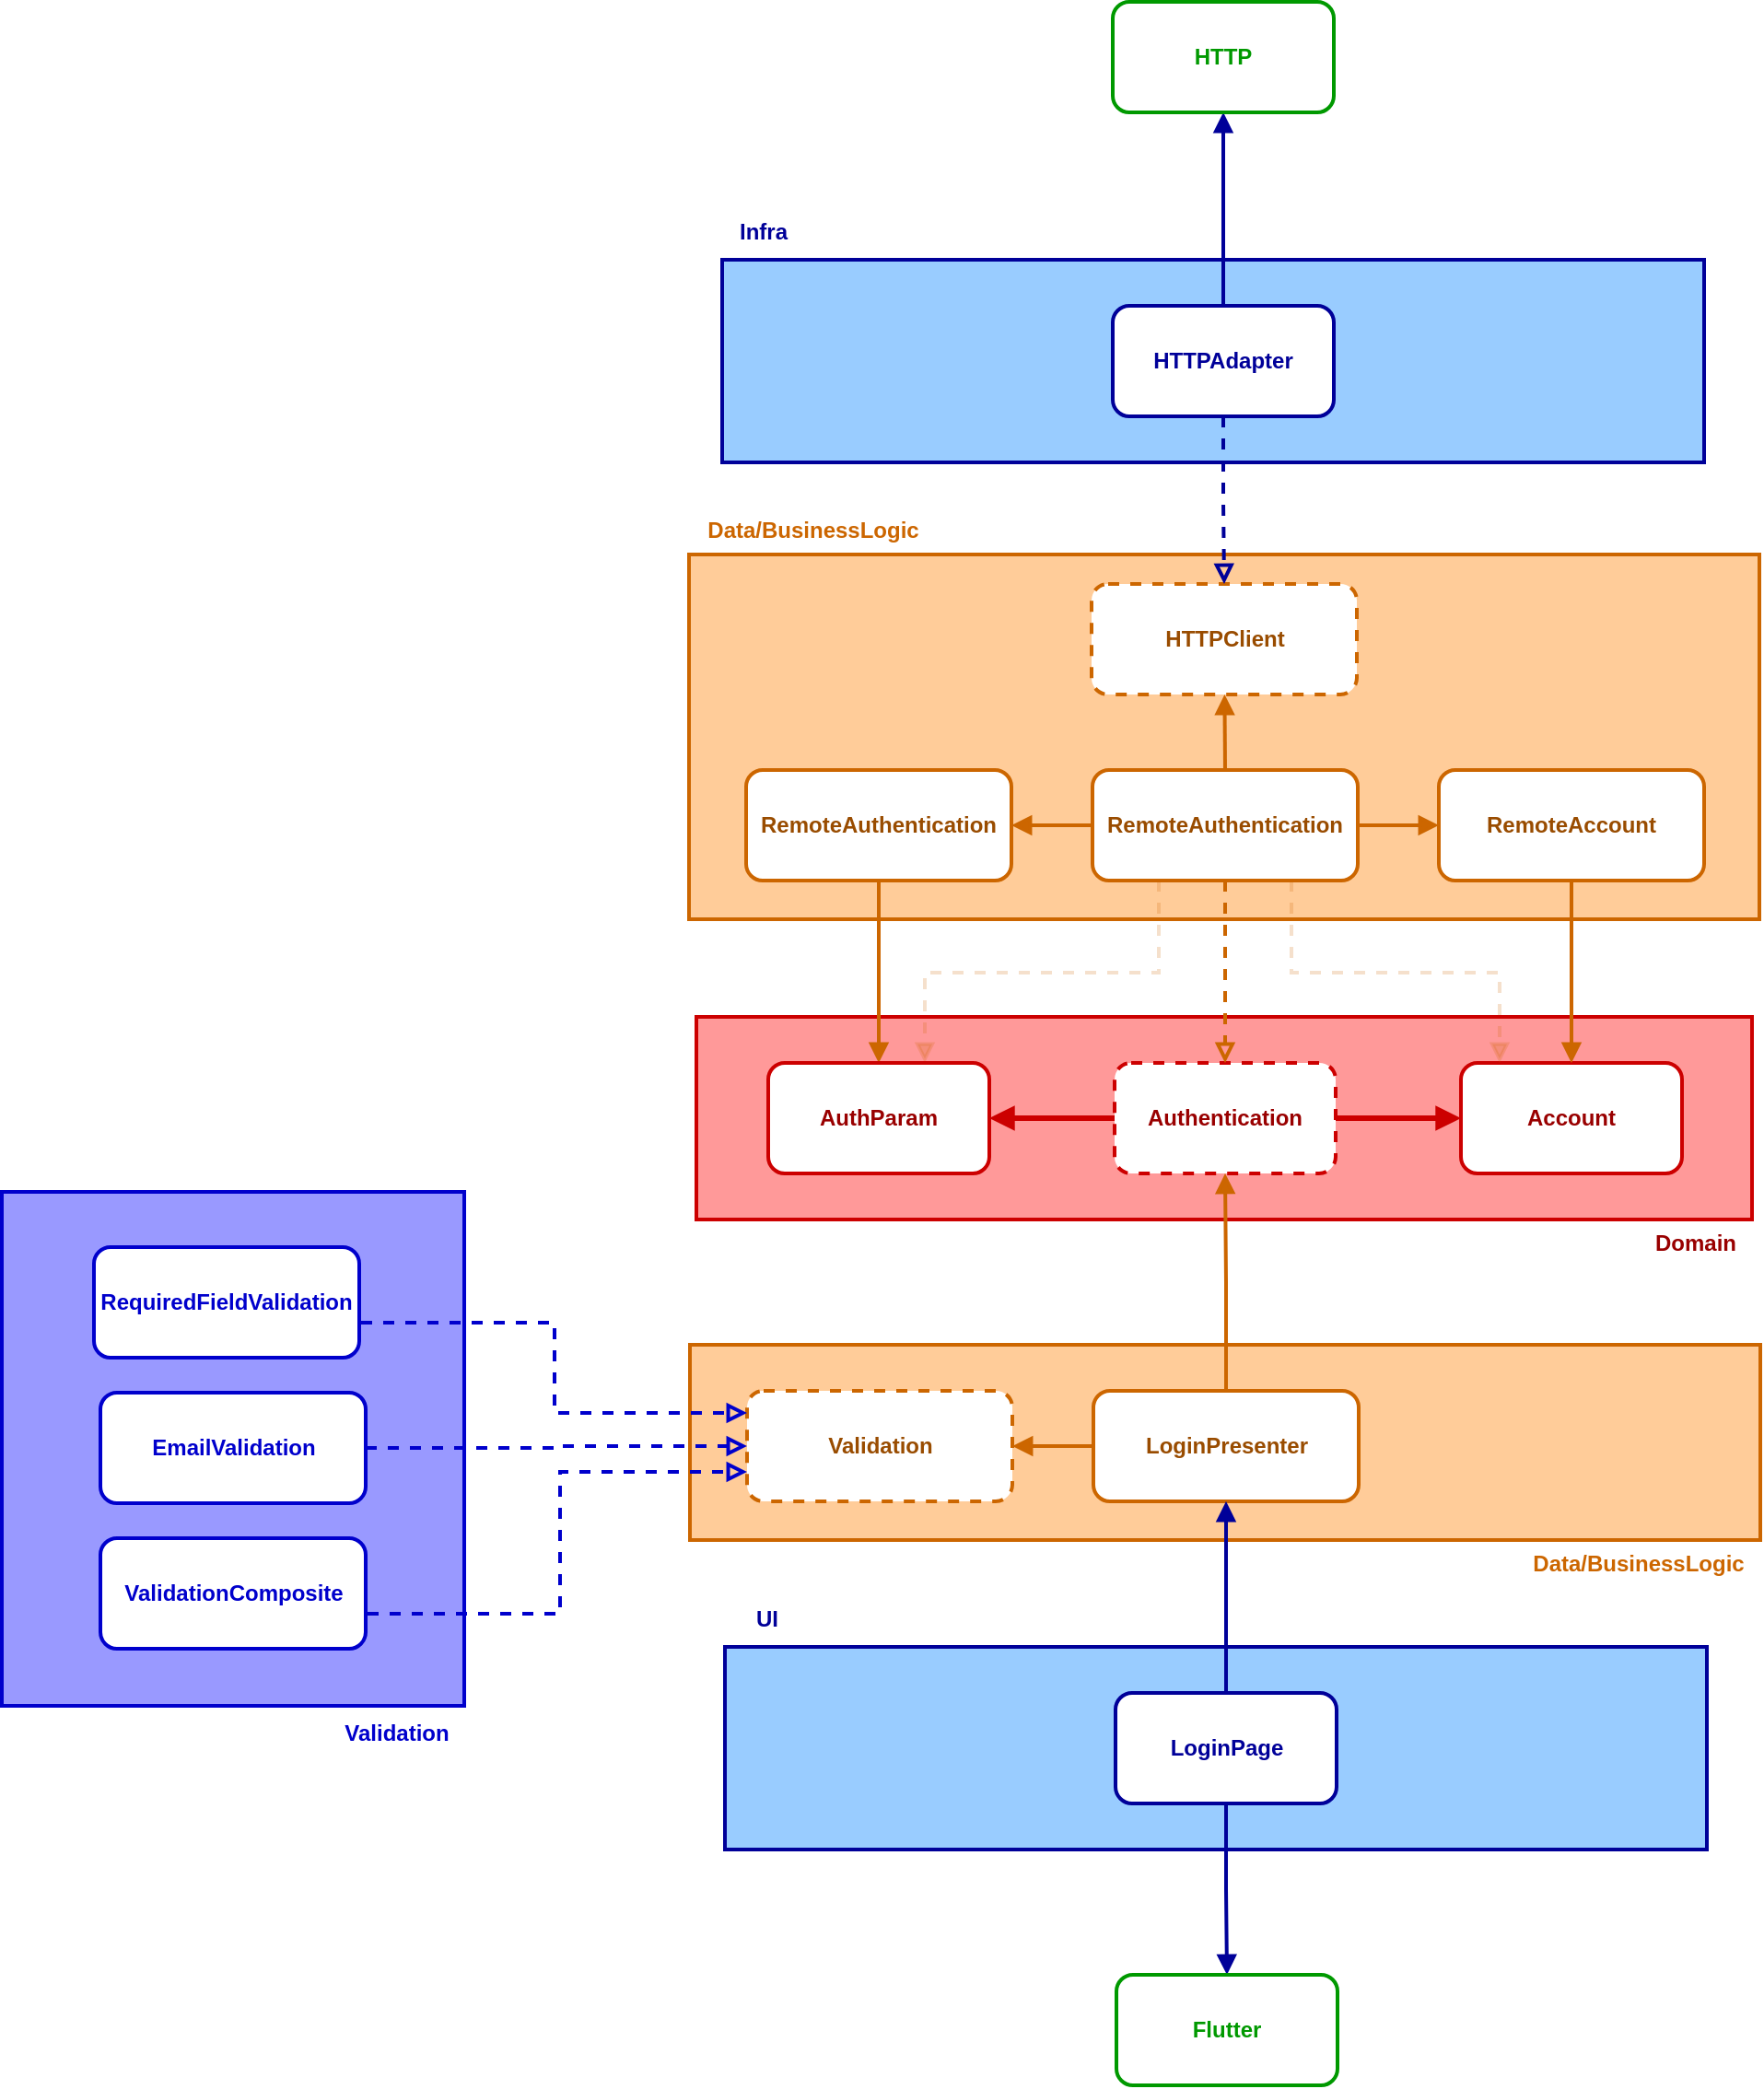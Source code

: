 <mxfile version="20.7.4" type="device"><diagram id="DKwebUtMDN3iuYTJdVVp" name="Login"><mxGraphModel dx="1818" dy="1628" grid="0" gridSize="10" guides="1" tooltips="1" connect="1" arrows="1" fold="1" page="0" pageScale="1" pageWidth="850" pageHeight="1100" math="0" shadow="0"><root><mxCell id="0"/><mxCell id="1" parent="0"/><mxCell id="3" value="" style="whiteSpace=wrap;html=1;fillColor=#FF9999;strokeColor=#CC0000;strokeWidth=2;" parent="1" vertex="1"><mxGeometry x="-22" y="110" width="573" height="110" as="geometry"/></mxCell><mxCell id="6" style="edgeStyle=none;html=1;endArrow=block;endFill=1;strokeWidth=3;strokeColor=#CC0000;" parent="1" source="2" target="4" edge="1"><mxGeometry relative="1" as="geometry"/></mxCell><mxCell id="N9aO3LGexGWBcOQq4XZT-22" style="edgeStyle=orthogonalEdgeStyle;rounded=1;orthogonalLoop=1;jettySize=auto;html=1;fontColor=default;endArrow=block;endFill=1;strokeColor=#CC0000;strokeWidth=3;" parent="1" source="2" target="N9aO3LGexGWBcOQq4XZT-21" edge="1"><mxGeometry relative="1" as="geometry"/></mxCell><mxCell id="2" value="Authentication" style="whiteSpace=wrap;html=1;dashed=1;rounded=1;strokeColor=#CC0000;strokeWidth=2;fontStyle=1;fontColor=#990000;" parent="1" vertex="1"><mxGeometry x="205" y="135" width="120" height="60" as="geometry"/></mxCell><mxCell id="4" value="Account" style="whiteSpace=wrap;html=1;rounded=1;strokeColor=#CC0000;strokeWidth=2;fontStyle=1;fontColor=#990000;" parent="1" vertex="1"><mxGeometry x="393" y="135" width="120" height="60" as="geometry"/></mxCell><mxCell id="5" value="Domain" style="text;html=1;align=center;verticalAlign=middle;resizable=0;points=[];autosize=1;strokeColor=none;fillColor=none;strokeWidth=2;fontStyle=1;fontColor=#990000;" parent="1" vertex="1"><mxGeometry x="489" y="220" width="62" height="26" as="geometry"/></mxCell><mxCell id="7" value="" style="whiteSpace=wrap;html=1;fillColor=#FFCC99;strokeColor=#CC6600;strokeWidth=2;" parent="1" vertex="1"><mxGeometry x="-26" y="-141" width="581" height="198" as="geometry"/></mxCell><mxCell id="17" style="edgeStyle=none;rounded=0;html=1;exitX=0.5;exitY=0;exitDx=0;exitDy=0;endArrow=block;endFill=1;strokeColor=#CC6600;strokeWidth=2;" parent="1" source="9" target="16" edge="1"><mxGeometry relative="1" as="geometry"/></mxCell><mxCell id="N9aO3LGexGWBcOQq4XZT-17" style="edgeStyle=orthogonalEdgeStyle;rounded=0;orthogonalLoop=1;jettySize=auto;html=1;fontColor=default;endArrow=block;strokeColor=#CC6600;endFill=0;strokeWidth=2;dashed=1;" parent="1" source="9" target="2" edge="1"><mxGeometry relative="1" as="geometry"/></mxCell><mxCell id="N9aO3LGexGWBcOQq4XZT-25" style="edgeStyle=orthogonalEdgeStyle;rounded=0;orthogonalLoop=1;jettySize=auto;html=1;exitX=0;exitY=0.5;exitDx=0;exitDy=0;fontColor=default;endArrow=block;endFill=1;strokeColor=#CC6600;strokeWidth=2;" parent="1" source="9" target="N9aO3LGexGWBcOQq4XZT-20" edge="1"><mxGeometry relative="1" as="geometry"/></mxCell><mxCell id="N9aO3LGexGWBcOQq4XZT-26" style="edgeStyle=orthogonalEdgeStyle;rounded=0;orthogonalLoop=1;jettySize=auto;html=1;exitX=1;exitY=0.5;exitDx=0;exitDy=0;fontColor=default;endArrow=block;endFill=1;strokeColor=#CC6600;strokeWidth=2;" parent="1" source="9" target="N9aO3LGexGWBcOQq4XZT-19" edge="1"><mxGeometry relative="1" as="geometry"/></mxCell><mxCell id="N9aO3LGexGWBcOQq4XZT-27" style="edgeStyle=orthogonalEdgeStyle;rounded=0;orthogonalLoop=1;jettySize=auto;html=1;exitX=0.25;exitY=1;exitDx=0;exitDy=0;fontColor=default;endArrow=block;endFill=1;strokeColor=#CC6600;strokeWidth=2;dashed=1;fillOpacity=100;opacity=20;" parent="1" source="9" target="N9aO3LGexGWBcOQq4XZT-21" edge="1"><mxGeometry relative="1" as="geometry"><Array as="points"><mxPoint x="229" y="86"/><mxPoint x="102" y="86"/></Array></mxGeometry></mxCell><mxCell id="N9aO3LGexGWBcOQq4XZT-28" style="edgeStyle=orthogonalEdgeStyle;rounded=0;orthogonalLoop=1;jettySize=auto;html=1;exitX=0.75;exitY=1;exitDx=0;exitDy=0;fontColor=default;endArrow=block;endFill=1;strokeColor=#CC6600;strokeWidth=2;dashed=1;fillOpacity=100;opacity=20;" parent="1" source="9" target="4" edge="1"><mxGeometry relative="1" as="geometry"><Array as="points"><mxPoint x="301" y="86"/><mxPoint x="414" y="86"/></Array></mxGeometry></mxCell><mxCell id="9" value="RemoteAuthentication" style="whiteSpace=wrap;html=1;rounded=1;strokeColor=#CC6600;strokeWidth=2;fontStyle=1;fontColor=#994C00;" parent="1" vertex="1"><mxGeometry x="193" y="-24" width="144" height="60" as="geometry"/></mxCell><mxCell id="11" value="Data/BusinessLogic" style="text;html=1;align=center;verticalAlign=middle;resizable=0;points=[];autosize=1;strokeColor=none;fillColor=none;strokeWidth=2;fontStyle=1;fontColor=#CC6600;" parent="1" vertex="1"><mxGeometry x="-26" y="-167" width="133" height="26" as="geometry"/></mxCell><mxCell id="16" value="HTTPClient" style="whiteSpace=wrap;html=1;dashed=1;rounded=1;strokeColor=#CC6600;strokeWidth=2;fontStyle=1;fontColor=#994C00;" parent="1" vertex="1"><mxGeometry x="192.5" y="-125" width="144" height="60" as="geometry"/></mxCell><mxCell id="N9aO3LGexGWBcOQq4XZT-24" style="edgeStyle=orthogonalEdgeStyle;rounded=0;orthogonalLoop=1;jettySize=auto;html=1;exitX=0.5;exitY=1;exitDx=0;exitDy=0;fontColor=default;endArrow=block;endFill=1;strokeColor=#CC6600;strokeWidth=2;" parent="1" source="N9aO3LGexGWBcOQq4XZT-19" target="4" edge="1"><mxGeometry relative="1" as="geometry"/></mxCell><mxCell id="N9aO3LGexGWBcOQq4XZT-19" value="RemoteAccount" style="whiteSpace=wrap;html=1;rounded=1;strokeColor=#CC6600;strokeWidth=2;fontStyle=1;fontColor=#994C00;" parent="1" vertex="1"><mxGeometry x="381" y="-24" width="144" height="60" as="geometry"/></mxCell><mxCell id="N9aO3LGexGWBcOQq4XZT-23" style="edgeStyle=orthogonalEdgeStyle;rounded=0;orthogonalLoop=1;jettySize=auto;html=1;fontColor=default;endArrow=block;endFill=1;strokeColor=#CC6600;strokeWidth=2;" parent="1" source="N9aO3LGexGWBcOQq4XZT-20" target="N9aO3LGexGWBcOQq4XZT-21" edge="1"><mxGeometry relative="1" as="geometry"/></mxCell><mxCell id="N9aO3LGexGWBcOQq4XZT-20" value="RemoteAuthentication" style="whiteSpace=wrap;html=1;rounded=1;strokeColor=#CC6600;strokeWidth=2;fontStyle=1;fontColor=#994C00;" parent="1" vertex="1"><mxGeometry x="5" y="-24" width="144" height="60" as="geometry"/></mxCell><mxCell id="N9aO3LGexGWBcOQq4XZT-21" value="AuthParam" style="whiteSpace=wrap;html=1;rounded=1;strokeColor=#CC0000;strokeWidth=2;fontStyle=1;fontColor=#990000;" parent="1" vertex="1"><mxGeometry x="17" y="135" width="120" height="60" as="geometry"/></mxCell><mxCell id="VkY_jCI86l3Rkeo-px99-17" value="" style="whiteSpace=wrap;html=1;fillColor=#99CCFF;strokeColor=#000099;strokeWidth=2;" parent="1" vertex="1"><mxGeometry x="-8" y="-301" width="533" height="110" as="geometry"/></mxCell><mxCell id="VkY_jCI86l3Rkeo-px99-24" style="edgeStyle=orthogonalEdgeStyle;rounded=0;orthogonalLoop=1;jettySize=auto;html=1;exitX=0.5;exitY=1;exitDx=0;exitDy=0;endArrow=block;strokeColor=#000099;endFill=0;strokeWidth=2;dashed=1;" parent="1" source="VkY_jCI86l3Rkeo-px99-20" target="16" edge="1"><mxGeometry relative="1" as="geometry"/></mxCell><mxCell id="VkY_jCI86l3Rkeo-px99-26" style="edgeStyle=orthogonalEdgeStyle;rounded=0;orthogonalLoop=1;jettySize=auto;html=1;strokeColor=#000099;fontColor=default;endArrow=block;endFill=1;strokeWidth=2;" parent="1" source="VkY_jCI86l3Rkeo-px99-20" target="VkY_jCI86l3Rkeo-px99-25" edge="1"><mxGeometry relative="1" as="geometry"/></mxCell><mxCell id="VkY_jCI86l3Rkeo-px99-20" value="HTTPAdapter" style="whiteSpace=wrap;html=1;rounded=1;strokeColor=#000099;strokeWidth=2;fontStyle=1;fontColor=#000099;fillColor=default;" parent="1" vertex="1"><mxGeometry x="204" y="-276" width="120" height="60" as="geometry"/></mxCell><mxCell id="VkY_jCI86l3Rkeo-px99-22" value="Infra" style="text;html=1;align=center;verticalAlign=middle;resizable=0;points=[];autosize=1;strokeColor=none;fillColor=none;strokeWidth=2;fontStyle=1;fontColor=#000099;" parent="1" vertex="1"><mxGeometry x="-8" y="-329" width="44" height="26" as="geometry"/></mxCell><mxCell id="VkY_jCI86l3Rkeo-px99-25" value="HTTP" style="whiteSpace=wrap;html=1;rounded=1;strokeColor=#009900;strokeWidth=2;fontStyle=1;fontColor=#009900;fillColor=default;" parent="1" vertex="1"><mxGeometry x="204" y="-441" width="120" height="60" as="geometry"/></mxCell><mxCell id="2tYo7dE8rg1u65aerSy4-17" value="" style="whiteSpace=wrap;html=1;fillColor=#FFCC99;strokeColor=#CC6600;strokeWidth=2;" vertex="1" parent="1"><mxGeometry x="-25.5" y="288" width="581" height="106" as="geometry"/></mxCell><mxCell id="2tYo7dE8rg1u65aerSy4-19" style="edgeStyle=orthogonalEdgeStyle;rounded=0;orthogonalLoop=1;jettySize=auto;html=1;exitX=0;exitY=0.5;exitDx=0;exitDy=0;fontColor=default;endArrow=block;endFill=1;strokeColor=#CC6600;strokeWidth=2;" edge="1" parent="1" source="2tYo7dE8rg1u65aerSy4-21" target="2tYo7dE8rg1u65aerSy4-25"><mxGeometry relative="1" as="geometry"/></mxCell><mxCell id="2tYo7dE8rg1u65aerSy4-26" style="edgeStyle=orthogonalEdgeStyle;rounded=0;orthogonalLoop=1;jettySize=auto;html=1;endArrow=block;strokeColor=#CC6600;endFill=1;strokeWidth=2;" edge="1" parent="1" source="2tYo7dE8rg1u65aerSy4-21" target="2"><mxGeometry relative="1" as="geometry"/></mxCell><mxCell id="2tYo7dE8rg1u65aerSy4-21" value="LoginPresenter" style="whiteSpace=wrap;html=1;rounded=1;strokeColor=#CC6600;strokeWidth=2;fontStyle=1;fontColor=#994C00;" vertex="1" parent="1"><mxGeometry x="193.5" y="313" width="144" height="60" as="geometry"/></mxCell><mxCell id="2tYo7dE8rg1u65aerSy4-22" value="Data/BusinessLogic" style="text;html=1;align=center;verticalAlign=middle;resizable=0;points=[];autosize=1;strokeColor=none;fillColor=none;strokeWidth=2;fontStyle=1;fontColor=#CC6600;" vertex="1" parent="1"><mxGeometry x="422.5" y="394" width="133" height="26" as="geometry"/></mxCell><mxCell id="2tYo7dE8rg1u65aerSy4-25" value="Validation" style="whiteSpace=wrap;html=1;rounded=1;strokeColor=#CC6600;strokeWidth=2;fontStyle=1;fontColor=#994C00;dashed=1;" vertex="1" parent="1"><mxGeometry x="5.5" y="313" width="144" height="60" as="geometry"/></mxCell><mxCell id="2tYo7dE8rg1u65aerSy4-27" value="" style="whiteSpace=wrap;html=1;fillColor=#99CCFF;strokeColor=#000099;strokeWidth=2;" vertex="1" parent="1"><mxGeometry x="-6.5" y="452" width="533" height="110" as="geometry"/></mxCell><mxCell id="2tYo7dE8rg1u65aerSy4-30" style="edgeStyle=orthogonalEdgeStyle;rounded=0;orthogonalLoop=1;jettySize=auto;html=1;endArrow=block;strokeColor=#000099;endFill=1;strokeWidth=2;" edge="1" parent="1" source="2tYo7dE8rg1u65aerSy4-28" target="2tYo7dE8rg1u65aerSy4-21"><mxGeometry relative="1" as="geometry"/></mxCell><mxCell id="2tYo7dE8rg1u65aerSy4-32" style="edgeStyle=orthogonalEdgeStyle;rounded=0;orthogonalLoop=1;jettySize=auto;html=1;exitX=0.5;exitY=1;exitDx=0;exitDy=0;endArrow=block;strokeColor=#000099;endFill=1;strokeWidth=2;" edge="1" parent="1" source="2tYo7dE8rg1u65aerSy4-28" target="2tYo7dE8rg1u65aerSy4-31"><mxGeometry relative="1" as="geometry"/></mxCell><mxCell id="2tYo7dE8rg1u65aerSy4-28" value="LoginPage" style="whiteSpace=wrap;html=1;rounded=1;strokeColor=#000099;strokeWidth=2;fontStyle=1;fontColor=#000099;fillColor=default;" vertex="1" parent="1"><mxGeometry x="205.5" y="477" width="120" height="60" as="geometry"/></mxCell><mxCell id="2tYo7dE8rg1u65aerSy4-29" value="UI" style="text;html=1;align=center;verticalAlign=middle;resizable=0;points=[];autosize=1;strokeColor=none;fillColor=none;strokeWidth=2;fontStyle=1;fontColor=#000099;" vertex="1" parent="1"><mxGeometry x="0.5" y="424" width="30" height="26" as="geometry"/></mxCell><mxCell id="2tYo7dE8rg1u65aerSy4-31" value="Flutter" style="whiteSpace=wrap;html=1;rounded=1;strokeColor=#009900;strokeWidth=2;fontStyle=1;fontColor=#009900;fillColor=default;" vertex="1" parent="1"><mxGeometry x="206" y="630" width="120" height="60" as="geometry"/></mxCell><mxCell id="2tYo7dE8rg1u65aerSy4-34" value="" style="whiteSpace=wrap;html=1;fillColor=#9999FF;strokeColor=#0000CC;strokeWidth=2;fontColor=#0000CC;" vertex="1" parent="1"><mxGeometry x="-399" y="205" width="251" height="279" as="geometry"/></mxCell><mxCell id="2tYo7dE8rg1u65aerSy4-40" style="edgeStyle=orthogonalEdgeStyle;rounded=0;orthogonalLoop=1;jettySize=auto;html=1;exitX=1;exitY=0.5;exitDx=0;exitDy=0;endArrow=block;strokeColor=#0000CC;endFill=0;strokeWidth=2;dashed=1;" edge="1" parent="1" source="2tYo7dE8rg1u65aerSy4-36" target="2tYo7dE8rg1u65aerSy4-25"><mxGeometry relative="1" as="geometry"><Array as="points"><mxPoint x="-99" y="276"/><mxPoint x="-99" y="325"/></Array></mxGeometry></mxCell><mxCell id="2tYo7dE8rg1u65aerSy4-36" value="RequiredFieldValidation" style="whiteSpace=wrap;html=1;rounded=1;strokeColor=#0000CC;strokeWidth=2;fontStyle=1;fontColor=#0000CC;" vertex="1" parent="1"><mxGeometry x="-349" y="235" width="144" height="60" as="geometry"/></mxCell><mxCell id="2tYo7dE8rg1u65aerSy4-39" style="edgeStyle=orthogonalEdgeStyle;rounded=0;orthogonalLoop=1;jettySize=auto;html=1;exitX=1;exitY=0.5;exitDx=0;exitDy=0;endArrow=block;strokeColor=#0000CC;endFill=0;strokeWidth=2;dashed=1;" edge="1" parent="1" source="2tYo7dE8rg1u65aerSy4-37" target="2tYo7dE8rg1u65aerSy4-25"><mxGeometry relative="1" as="geometry"/></mxCell><mxCell id="2tYo7dE8rg1u65aerSy4-37" value="EmailValidation" style="whiteSpace=wrap;html=1;rounded=1;strokeColor=#0000CC;strokeWidth=2;fontStyle=1;fontColor=#0000CC;" vertex="1" parent="1"><mxGeometry x="-345.5" y="314" width="144" height="60" as="geometry"/></mxCell><mxCell id="2tYo7dE8rg1u65aerSy4-41" style="edgeStyle=orthogonalEdgeStyle;rounded=0;orthogonalLoop=1;jettySize=auto;html=1;exitX=1;exitY=0.5;exitDx=0;exitDy=0;endArrow=block;strokeColor=#0000CC;endFill=0;strokeWidth=2;dashed=1;" edge="1" parent="1" source="2tYo7dE8rg1u65aerSy4-38" target="2tYo7dE8rg1u65aerSy4-25"><mxGeometry relative="1" as="geometry"><Array as="points"><mxPoint x="-201" y="434"/><mxPoint x="-96" y="434"/><mxPoint x="-96" y="357"/></Array></mxGeometry></mxCell><mxCell id="2tYo7dE8rg1u65aerSy4-38" value="ValidationComposite" style="whiteSpace=wrap;html=1;rounded=1;strokeColor=#0000CC;strokeWidth=2;fontStyle=1;fontColor=#0000CC;" vertex="1" parent="1"><mxGeometry x="-345.5" y="393" width="144" height="60" as="geometry"/></mxCell><mxCell id="2tYo7dE8rg1u65aerSy4-42" value="Validation" style="text;html=1;align=center;verticalAlign=middle;resizable=0;points=[];autosize=1;strokeColor=none;fillColor=none;fontColor=#0000CC;fontStyle=1" vertex="1" parent="1"><mxGeometry x="-223" y="486" width="75" height="26" as="geometry"/></mxCell></root></mxGraphModel></diagram></mxfile>